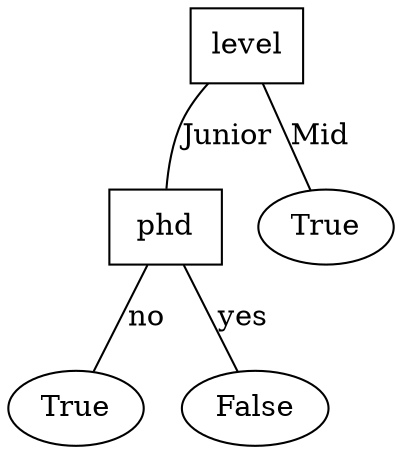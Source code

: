graph g {
    level[shape=box];
    phd[shape=box];
    // add an edge
    level -- phd[label="Junior"];

    true1[label="True"];
    false1[label="False"];
    phd -- true1[label="no"];
    phd -- false1[label="yes"];

    true2[label="True"];
    level -- true2[label="Mid"];
    // TODO: finish the tree!
}